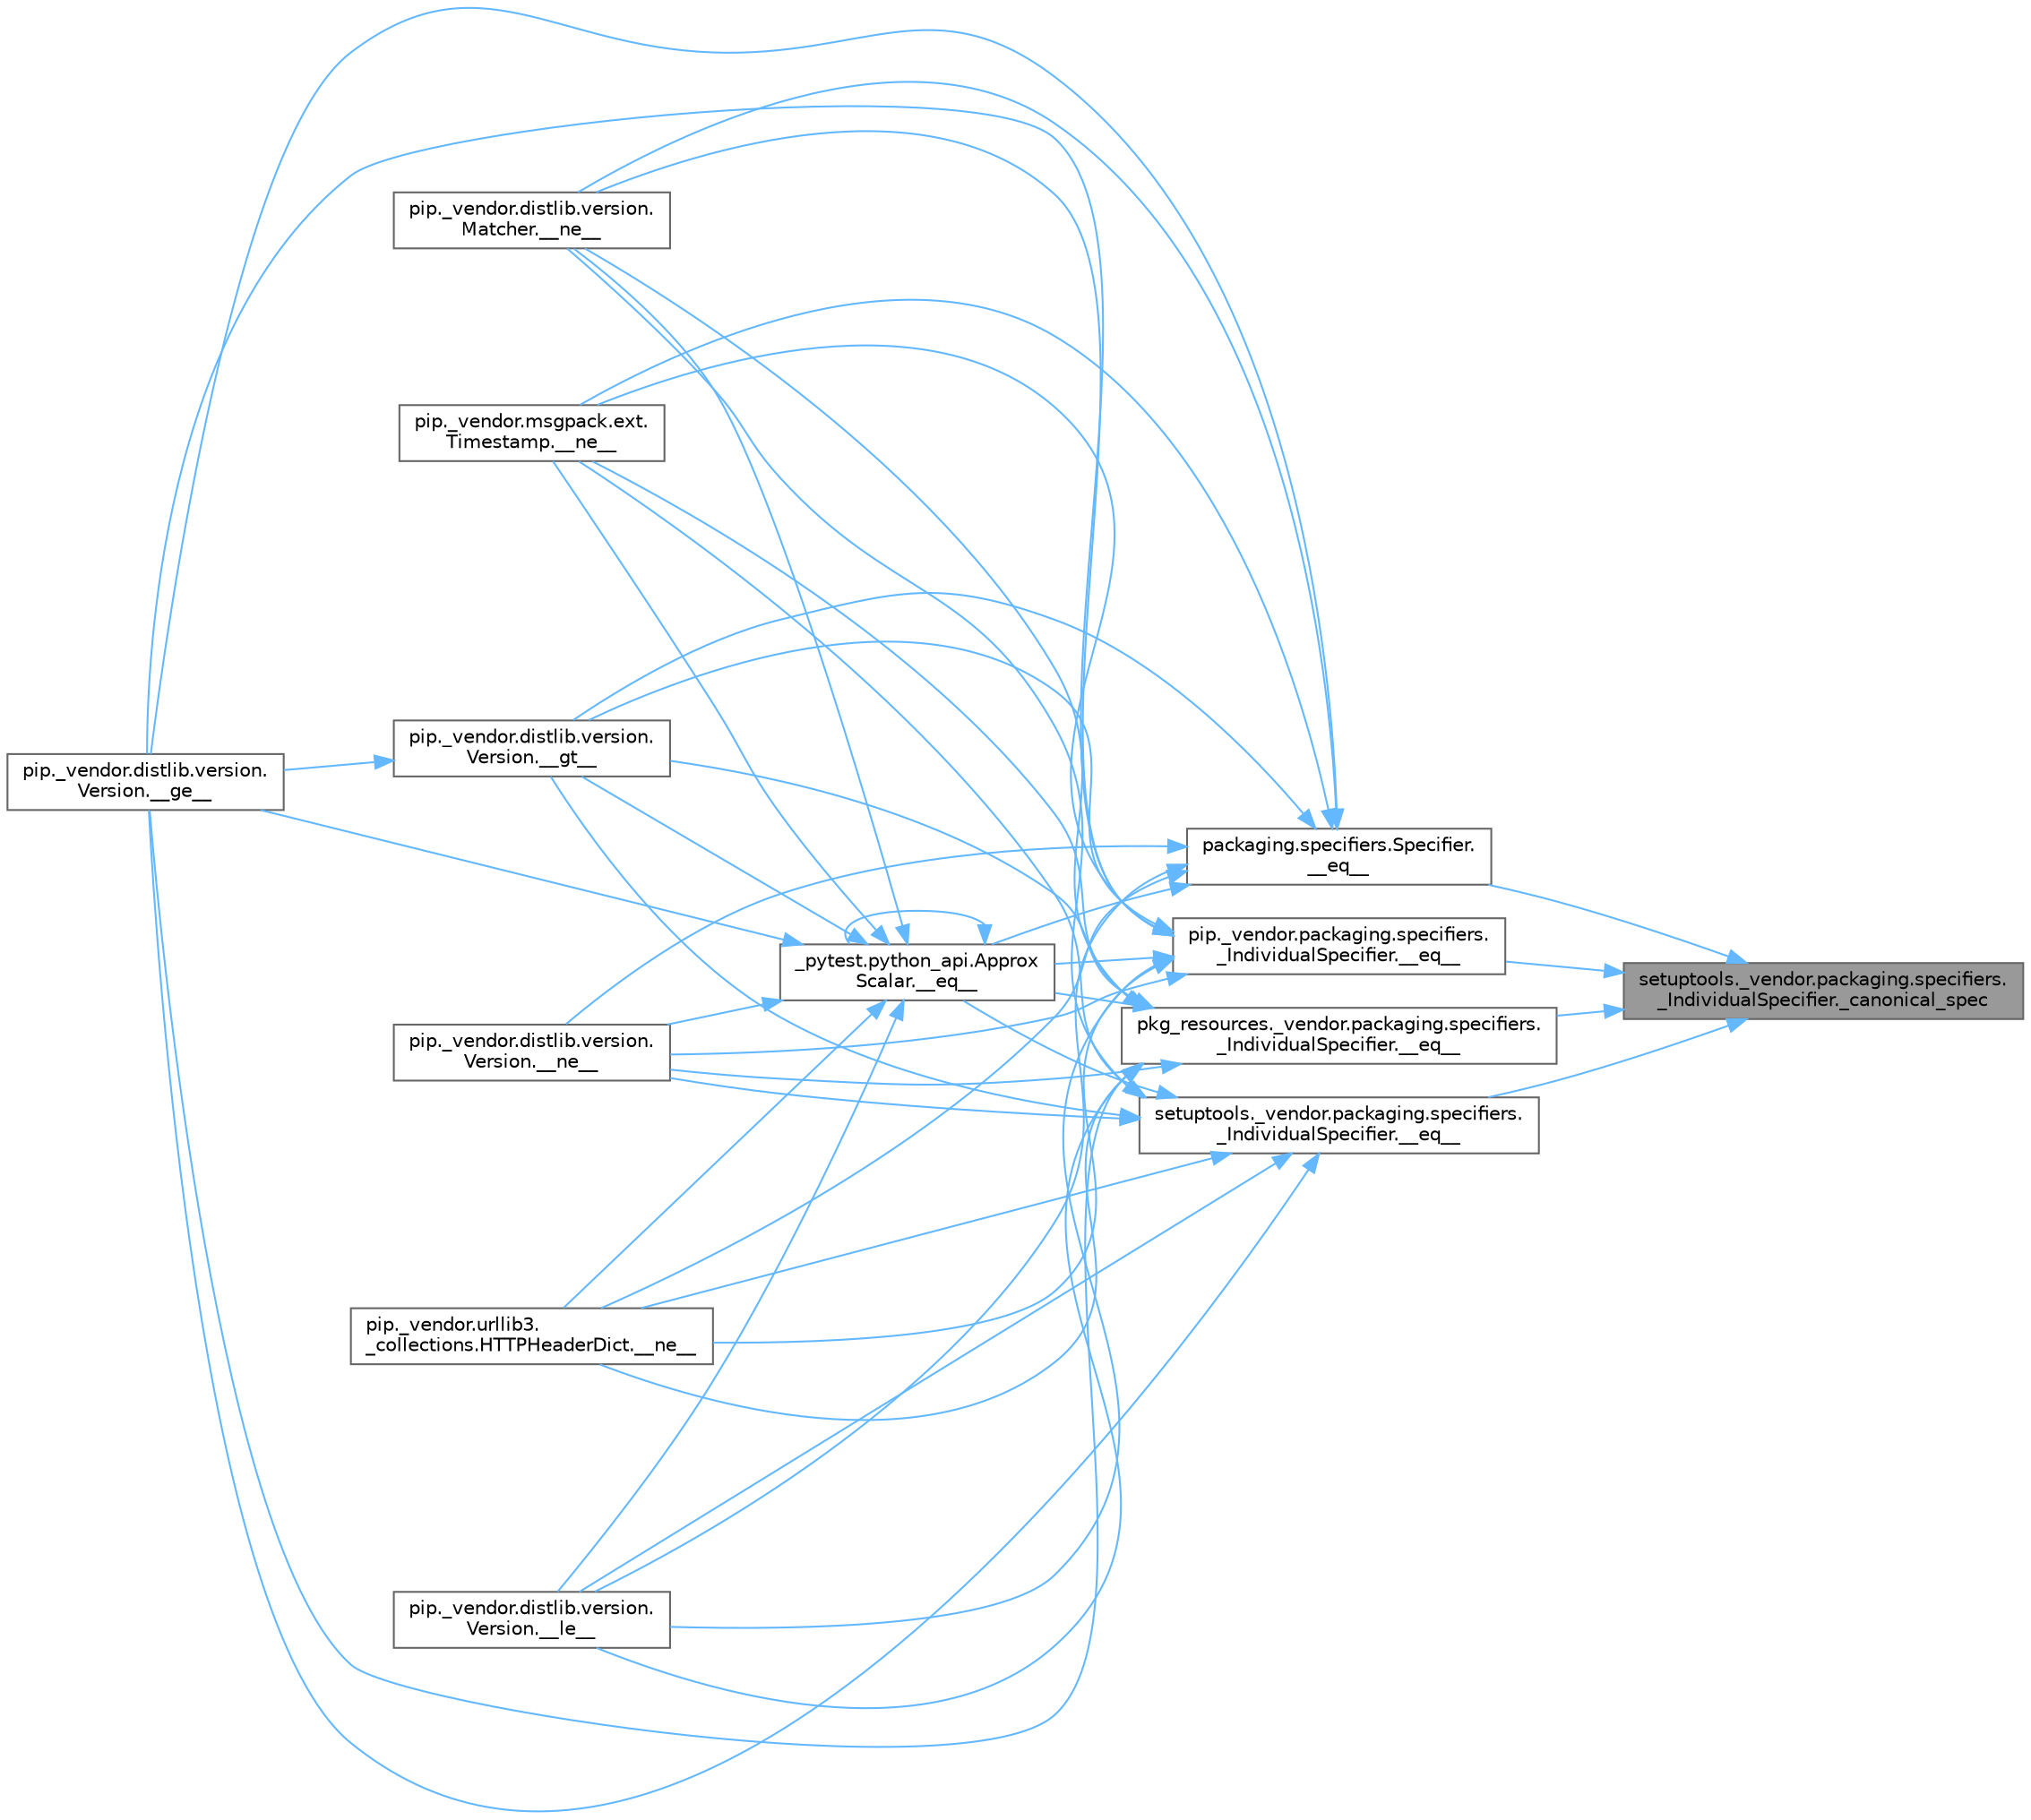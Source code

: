 digraph "setuptools._vendor.packaging.specifiers._IndividualSpecifier._canonical_spec"
{
 // LATEX_PDF_SIZE
  bgcolor="transparent";
  edge [fontname=Helvetica,fontsize=10,labelfontname=Helvetica,labelfontsize=10];
  node [fontname=Helvetica,fontsize=10,shape=box,height=0.2,width=0.4];
  rankdir="RL";
  Node1 [id="Node000001",label="setuptools._vendor.packaging.specifiers.\l_IndividualSpecifier._canonical_spec",height=0.2,width=0.4,color="gray40", fillcolor="grey60", style="filled", fontcolor="black",tooltip=" "];
  Node1 -> Node2 [id="edge1_Node000001_Node000002",dir="back",color="steelblue1",style="solid",tooltip=" "];
  Node2 [id="Node000002",label="packaging.specifiers.Specifier.\l__eq__",height=0.2,width=0.4,color="grey40", fillcolor="white", style="filled",URL="$classpackaging_1_1specifiers_1_1_specifier.html#adba5f2c2cc2baa587ba43d64575be82e",tooltip=" "];
  Node2 -> Node3 [id="edge2_Node000002_Node000003",dir="back",color="steelblue1",style="solid",tooltip=" "];
  Node3 [id="Node000003",label="_pytest.python_api.Approx\lScalar.__eq__",height=0.2,width=0.4,color="grey40", fillcolor="white", style="filled",URL="$class__pytest_1_1python__api_1_1_approx_scalar.html#af4601ee4ca7409927f88c83ebfc3d923",tooltip=" "];
  Node3 -> Node3 [id="edge3_Node000003_Node000003",dir="back",color="steelblue1",style="solid",tooltip=" "];
  Node3 -> Node4 [id="edge4_Node000003_Node000004",dir="back",color="steelblue1",style="solid",tooltip=" "];
  Node4 [id="Node000004",label="pip._vendor.distlib.version.\lVersion.__ge__",height=0.2,width=0.4,color="grey40", fillcolor="white", style="filled",URL="$classpip_1_1__vendor_1_1distlib_1_1version_1_1_version.html#aa6b7b889cebc687ddb5ed9040d01b1ec",tooltip=" "];
  Node3 -> Node5 [id="edge5_Node000003_Node000005",dir="back",color="steelblue1",style="solid",tooltip=" "];
  Node5 [id="Node000005",label="pip._vendor.distlib.version.\lVersion.__gt__",height=0.2,width=0.4,color="grey40", fillcolor="white", style="filled",URL="$classpip_1_1__vendor_1_1distlib_1_1version_1_1_version.html#a51cf0c8da1bb6829173ff6861b10cb5f",tooltip=" "];
  Node5 -> Node4 [id="edge6_Node000005_Node000004",dir="back",color="steelblue1",style="solid",tooltip=" "];
  Node3 -> Node6 [id="edge7_Node000003_Node000006",dir="back",color="steelblue1",style="solid",tooltip=" "];
  Node6 [id="Node000006",label="pip._vendor.distlib.version.\lVersion.__le__",height=0.2,width=0.4,color="grey40", fillcolor="white", style="filled",URL="$classpip_1_1__vendor_1_1distlib_1_1version_1_1_version.html#ae5e2c5d9b76377e286fcf92a382cbb8b",tooltip=" "];
  Node3 -> Node7 [id="edge8_Node000003_Node000007",dir="back",color="steelblue1",style="solid",tooltip=" "];
  Node7 [id="Node000007",label="pip._vendor.distlib.version.\lMatcher.__ne__",height=0.2,width=0.4,color="grey40", fillcolor="white", style="filled",URL="$classpip_1_1__vendor_1_1distlib_1_1version_1_1_matcher.html#a24f8f8a4686bff3018fee5d22f4e02f1",tooltip=" "];
  Node3 -> Node8 [id="edge9_Node000003_Node000008",dir="back",color="steelblue1",style="solid",tooltip=" "];
  Node8 [id="Node000008",label="pip._vendor.distlib.version.\lVersion.__ne__",height=0.2,width=0.4,color="grey40", fillcolor="white", style="filled",URL="$classpip_1_1__vendor_1_1distlib_1_1version_1_1_version.html#aea3cdf6db007318ab1a2e8d144e2a4a1",tooltip=" "];
  Node3 -> Node9 [id="edge10_Node000003_Node000009",dir="back",color="steelblue1",style="solid",tooltip=" "];
  Node9 [id="Node000009",label="pip._vendor.msgpack.ext.\lTimestamp.__ne__",height=0.2,width=0.4,color="grey40", fillcolor="white", style="filled",URL="$classpip_1_1__vendor_1_1msgpack_1_1ext_1_1_timestamp.html#ac38b8cada8075f7a1133b06bc99b2317",tooltip=" "];
  Node3 -> Node10 [id="edge11_Node000003_Node000010",dir="back",color="steelblue1",style="solid",tooltip=" "];
  Node10 [id="Node000010",label="pip._vendor.urllib3.\l_collections.HTTPHeaderDict.__ne__",height=0.2,width=0.4,color="grey40", fillcolor="white", style="filled",URL="$classpip_1_1__vendor_1_1urllib3_1_1__collections_1_1_h_t_t_p_header_dict.html#aa7766a9499d33160a1258e140e35a806",tooltip=" "];
  Node2 -> Node4 [id="edge12_Node000002_Node000004",dir="back",color="steelblue1",style="solid",tooltip=" "];
  Node2 -> Node5 [id="edge13_Node000002_Node000005",dir="back",color="steelblue1",style="solid",tooltip=" "];
  Node2 -> Node6 [id="edge14_Node000002_Node000006",dir="back",color="steelblue1",style="solid",tooltip=" "];
  Node2 -> Node7 [id="edge15_Node000002_Node000007",dir="back",color="steelblue1",style="solid",tooltip=" "];
  Node2 -> Node8 [id="edge16_Node000002_Node000008",dir="back",color="steelblue1",style="solid",tooltip=" "];
  Node2 -> Node9 [id="edge17_Node000002_Node000009",dir="back",color="steelblue1",style="solid",tooltip=" "];
  Node2 -> Node10 [id="edge18_Node000002_Node000010",dir="back",color="steelblue1",style="solid",tooltip=" "];
  Node1 -> Node11 [id="edge19_Node000001_Node000011",dir="back",color="steelblue1",style="solid",tooltip=" "];
  Node11 [id="Node000011",label="pip._vendor.packaging.specifiers.\l_IndividualSpecifier.__eq__",height=0.2,width=0.4,color="grey40", fillcolor="white", style="filled",URL="$classpip_1_1__vendor_1_1packaging_1_1specifiers_1_1___individual_specifier.html#a82fc91b29d633d8ec51c699b24dbc539",tooltip=" "];
  Node11 -> Node3 [id="edge20_Node000011_Node000003",dir="back",color="steelblue1",style="solid",tooltip=" "];
  Node11 -> Node4 [id="edge21_Node000011_Node000004",dir="back",color="steelblue1",style="solid",tooltip=" "];
  Node11 -> Node5 [id="edge22_Node000011_Node000005",dir="back",color="steelblue1",style="solid",tooltip=" "];
  Node11 -> Node6 [id="edge23_Node000011_Node000006",dir="back",color="steelblue1",style="solid",tooltip=" "];
  Node11 -> Node7 [id="edge24_Node000011_Node000007",dir="back",color="steelblue1",style="solid",tooltip=" "];
  Node11 -> Node8 [id="edge25_Node000011_Node000008",dir="back",color="steelblue1",style="solid",tooltip=" "];
  Node11 -> Node9 [id="edge26_Node000011_Node000009",dir="back",color="steelblue1",style="solid",tooltip=" "];
  Node11 -> Node10 [id="edge27_Node000011_Node000010",dir="back",color="steelblue1",style="solid",tooltip=" "];
  Node1 -> Node12 [id="edge28_Node000001_Node000012",dir="back",color="steelblue1",style="solid",tooltip=" "];
  Node12 [id="Node000012",label="pkg_resources._vendor.packaging.specifiers.\l_IndividualSpecifier.__eq__",height=0.2,width=0.4,color="grey40", fillcolor="white", style="filled",URL="$classpkg__resources_1_1__vendor_1_1packaging_1_1specifiers_1_1___individual_specifier.html#a7e3cccbd8538a00d8ded5476ed809ddc",tooltip=" "];
  Node12 -> Node3 [id="edge29_Node000012_Node000003",dir="back",color="steelblue1",style="solid",tooltip=" "];
  Node12 -> Node4 [id="edge30_Node000012_Node000004",dir="back",color="steelblue1",style="solid",tooltip=" "];
  Node12 -> Node5 [id="edge31_Node000012_Node000005",dir="back",color="steelblue1",style="solid",tooltip=" "];
  Node12 -> Node6 [id="edge32_Node000012_Node000006",dir="back",color="steelblue1",style="solid",tooltip=" "];
  Node12 -> Node7 [id="edge33_Node000012_Node000007",dir="back",color="steelblue1",style="solid",tooltip=" "];
  Node12 -> Node8 [id="edge34_Node000012_Node000008",dir="back",color="steelblue1",style="solid",tooltip=" "];
  Node12 -> Node9 [id="edge35_Node000012_Node000009",dir="back",color="steelblue1",style="solid",tooltip=" "];
  Node12 -> Node10 [id="edge36_Node000012_Node000010",dir="back",color="steelblue1",style="solid",tooltip=" "];
  Node1 -> Node13 [id="edge37_Node000001_Node000013",dir="back",color="steelblue1",style="solid",tooltip=" "];
  Node13 [id="Node000013",label="setuptools._vendor.packaging.specifiers.\l_IndividualSpecifier.__eq__",height=0.2,width=0.4,color="grey40", fillcolor="white", style="filled",URL="$classsetuptools_1_1__vendor_1_1packaging_1_1specifiers_1_1___individual_specifier.html#a760124d466017e18ad1e48fd512fce4f",tooltip=" "];
  Node13 -> Node3 [id="edge38_Node000013_Node000003",dir="back",color="steelblue1",style="solid",tooltip=" "];
  Node13 -> Node4 [id="edge39_Node000013_Node000004",dir="back",color="steelblue1",style="solid",tooltip=" "];
  Node13 -> Node5 [id="edge40_Node000013_Node000005",dir="back",color="steelblue1",style="solid",tooltip=" "];
  Node13 -> Node6 [id="edge41_Node000013_Node000006",dir="back",color="steelblue1",style="solid",tooltip=" "];
  Node13 -> Node7 [id="edge42_Node000013_Node000007",dir="back",color="steelblue1",style="solid",tooltip=" "];
  Node13 -> Node8 [id="edge43_Node000013_Node000008",dir="back",color="steelblue1",style="solid",tooltip=" "];
  Node13 -> Node9 [id="edge44_Node000013_Node000009",dir="back",color="steelblue1",style="solid",tooltip=" "];
  Node13 -> Node10 [id="edge45_Node000013_Node000010",dir="back",color="steelblue1",style="solid",tooltip=" "];
}
